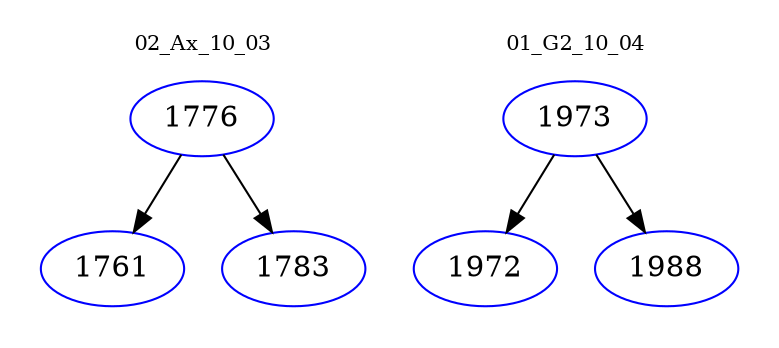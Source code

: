 digraph{
subgraph cluster_0 {
color = white
label = "02_Ax_10_03";
fontsize=10;
T0_1776 [label="1776", color="blue"]
T0_1776 -> T0_1761 [color="black"]
T0_1761 [label="1761", color="blue"]
T0_1776 -> T0_1783 [color="black"]
T0_1783 [label="1783", color="blue"]
}
subgraph cluster_1 {
color = white
label = "01_G2_10_04";
fontsize=10;
T1_1973 [label="1973", color="blue"]
T1_1973 -> T1_1972 [color="black"]
T1_1972 [label="1972", color="blue"]
T1_1973 -> T1_1988 [color="black"]
T1_1988 [label="1988", color="blue"]
}
}
